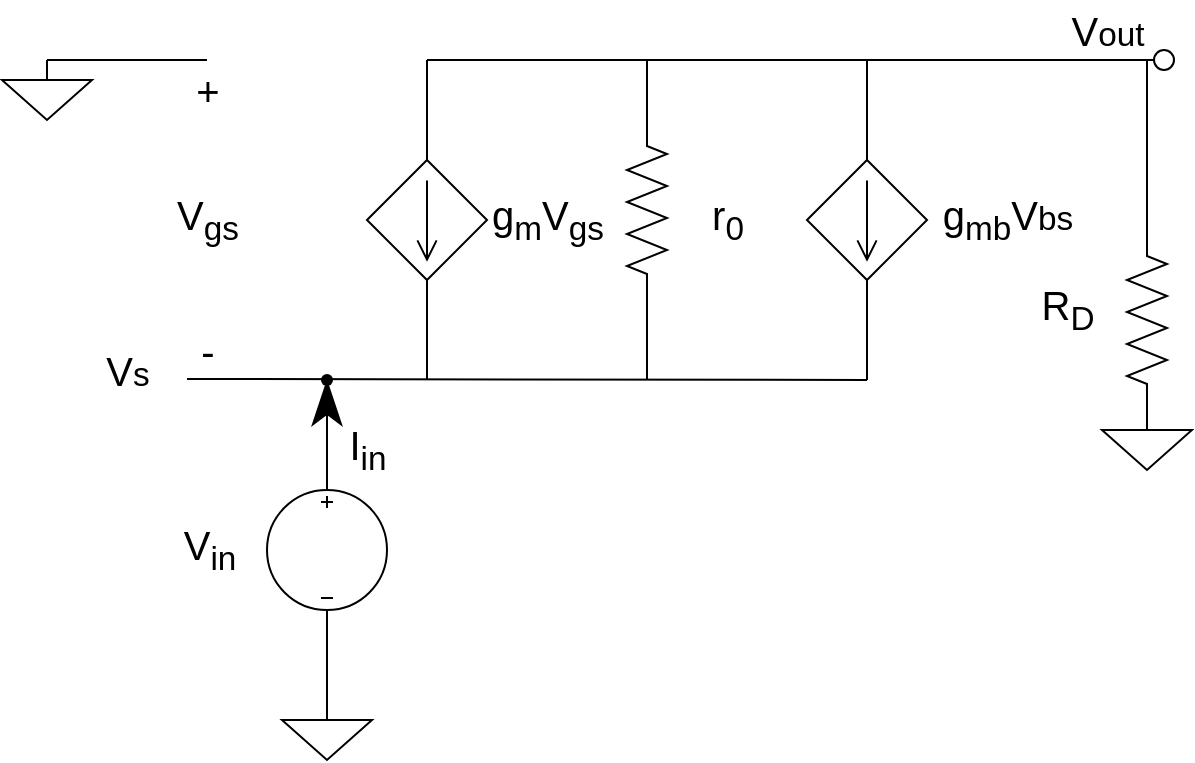 <mxfile version="24.2.5" type="device">
  <diagram name="第 1 页" id="QI6jY7boyjCARUm4adit">
    <mxGraphModel dx="545" dy="379" grid="1" gridSize="10" guides="1" tooltips="1" connect="1" arrows="1" fold="1" page="1" pageScale="1" pageWidth="827" pageHeight="1169" math="0" shadow="0">
      <root>
        <mxCell id="0" />
        <mxCell id="1" parent="0" />
        <mxCell id="A9qv87HYiuo_kU7ovvPU-1" value="" style="pointerEvents=1;verticalLabelPosition=bottom;shadow=0;dashed=0;align=center;html=1;verticalAlign=top;shape=mxgraph.electrical.signal_sources.source;aspect=fixed;points=[[0.5,0,0],[1,0.5,0],[0.5,1,0],[0,0.5,0]];elSignalType=dc2;elSourceType=dependent;" vertex="1" parent="1">
          <mxGeometry x="462.5" y="210" width="60" height="60" as="geometry" />
        </mxCell>
        <mxCell id="A9qv87HYiuo_kU7ovvPU-2" value="" style="pointerEvents=1;verticalLabelPosition=bottom;shadow=0;dashed=0;align=center;html=1;verticalAlign=top;shape=mxgraph.electrical.signal_sources.source;aspect=fixed;points=[[0.5,0,0],[1,0.5,0],[0.5,1,0],[0,0.5,0]];elSignalType=dc2;elSourceType=dependent;" vertex="1" parent="1">
          <mxGeometry x="682.5" y="210" width="60" height="60" as="geometry" />
        </mxCell>
        <mxCell id="A9qv87HYiuo_kU7ovvPU-3" value="" style="pointerEvents=1;verticalLabelPosition=bottom;shadow=0;dashed=0;align=center;html=1;verticalAlign=top;shape=mxgraph.electrical.resistors.resistor_2;rotation=90;" vertex="1" parent="1">
          <mxGeometry x="552.5" y="225" width="100" height="20" as="geometry" />
        </mxCell>
        <mxCell id="A9qv87HYiuo_kU7ovvPU-4" value="" style="pointerEvents=1;verticalLabelPosition=bottom;shadow=0;dashed=0;align=center;html=1;verticalAlign=top;shape=mxgraph.electrical.resistors.resistor_2;rotation=90;" vertex="1" parent="1">
          <mxGeometry x="802.5" y="280" width="100" height="20" as="geometry" />
        </mxCell>
        <mxCell id="A9qv87HYiuo_kU7ovvPU-6" value="" style="pointerEvents=1;verticalLabelPosition=bottom;shadow=0;dashed=0;align=center;html=1;verticalAlign=top;shape=mxgraph.electrical.signal_sources.source;aspect=fixed;points=[[0.5,0,0],[1,0.5,0],[0.5,1,0],[0,0.5,0]];elSignalType=dc3;" vertex="1" parent="1">
          <mxGeometry x="412.5" y="375" width="60" height="60" as="geometry" />
        </mxCell>
        <mxCell id="A9qv87HYiuo_kU7ovvPU-7" value="" style="pointerEvents=1;verticalLabelPosition=bottom;shadow=0;dashed=0;align=center;html=1;verticalAlign=top;shape=mxgraph.electrical.signal_sources.signal_ground;" vertex="1" parent="1">
          <mxGeometry x="420" y="480" width="45" height="30" as="geometry" />
        </mxCell>
        <mxCell id="A9qv87HYiuo_kU7ovvPU-8" value="" style="endArrow=none;html=1;strokeWidth=1;rounded=0;" edge="1" parent="1">
          <mxGeometry width="100" relative="1" as="geometry">
            <mxPoint x="372.5" y="319.5" as="sourcePoint" />
            <mxPoint x="712.5" y="320" as="targetPoint" />
          </mxGeometry>
        </mxCell>
        <mxCell id="A9qv87HYiuo_kU7ovvPU-9" value="" style="endArrow=none;html=1;strokeWidth=1;rounded=0;entryX=0.5;entryY=1;entryDx=0;entryDy=0;entryPerimeter=0;" edge="1" parent="1" target="A9qv87HYiuo_kU7ovvPU-2">
          <mxGeometry width="100" relative="1" as="geometry">
            <mxPoint x="712.5" y="320" as="sourcePoint" />
            <mxPoint x="692.5" y="300" as="targetPoint" />
          </mxGeometry>
        </mxCell>
        <mxCell id="A9qv87HYiuo_kU7ovvPU-10" value="" style="endArrow=none;html=1;strokeWidth=1;rounded=0;entryX=1;entryY=0.5;entryDx=0;entryDy=0;entryPerimeter=0;" edge="1" parent="1" target="A9qv87HYiuo_kU7ovvPU-3">
          <mxGeometry width="100" relative="1" as="geometry">
            <mxPoint x="602.5" y="320" as="sourcePoint" />
            <mxPoint x="722.5" y="280" as="targetPoint" />
          </mxGeometry>
        </mxCell>
        <mxCell id="A9qv87HYiuo_kU7ovvPU-11" value="" style="endArrow=none;html=1;strokeWidth=1;rounded=0;entryX=0.5;entryY=1;entryDx=0;entryDy=0;entryPerimeter=0;" edge="1" parent="1" target="A9qv87HYiuo_kU7ovvPU-1">
          <mxGeometry width="100" relative="1" as="geometry">
            <mxPoint x="492.5" y="320" as="sourcePoint" />
            <mxPoint x="492.3" y="275" as="targetPoint" />
          </mxGeometry>
        </mxCell>
        <mxCell id="A9qv87HYiuo_kU7ovvPU-12" value="" style="endArrow=none;html=1;strokeWidth=1;rounded=0;" edge="1" parent="1">
          <mxGeometry width="100" relative="1" as="geometry">
            <mxPoint x="492.5" y="160" as="sourcePoint" />
            <mxPoint x="862.5" y="160" as="targetPoint" />
          </mxGeometry>
        </mxCell>
        <mxCell id="A9qv87HYiuo_kU7ovvPU-13" value="" style="endArrow=none;html=1;strokeWidth=1;rounded=0;exitX=0.5;exitY=0;exitDx=0;exitDy=0;exitPerimeter=0;" edge="1" parent="1" source="A9qv87HYiuo_kU7ovvPU-1">
          <mxGeometry width="100" relative="1" as="geometry">
            <mxPoint x="502.5" y="260" as="sourcePoint" />
            <mxPoint x="492.5" y="160" as="targetPoint" />
          </mxGeometry>
        </mxCell>
        <mxCell id="A9qv87HYiuo_kU7ovvPU-14" value="" style="endArrow=none;html=1;strokeWidth=1;rounded=0;entryX=0;entryY=0.5;entryDx=0;entryDy=0;entryPerimeter=0;" edge="1" parent="1" target="A9qv87HYiuo_kU7ovvPU-3">
          <mxGeometry width="100" relative="1" as="geometry">
            <mxPoint x="602.5" y="160" as="sourcePoint" />
            <mxPoint x="602.5" y="260" as="targetPoint" />
          </mxGeometry>
        </mxCell>
        <mxCell id="A9qv87HYiuo_kU7ovvPU-15" value="" style="endArrow=none;html=1;strokeWidth=1;rounded=0;exitX=0.5;exitY=0;exitDx=0;exitDy=0;exitPerimeter=0;" edge="1" parent="1" source="A9qv87HYiuo_kU7ovvPU-2">
          <mxGeometry width="100" relative="1" as="geometry">
            <mxPoint x="722.5" y="200" as="sourcePoint" />
            <mxPoint x="712.5" y="160" as="targetPoint" />
          </mxGeometry>
        </mxCell>
        <mxCell id="A9qv87HYiuo_kU7ovvPU-16" value="" style="endArrow=none;html=1;strokeWidth=1;rounded=0;entryX=0;entryY=0.5;entryDx=0;entryDy=0;entryPerimeter=0;" edge="1" parent="1" target="A9qv87HYiuo_kU7ovvPU-4">
          <mxGeometry width="100" relative="1" as="geometry">
            <mxPoint x="852.5" y="160" as="sourcePoint" />
            <mxPoint x="822.5" y="200" as="targetPoint" />
          </mxGeometry>
        </mxCell>
        <mxCell id="A9qv87HYiuo_kU7ovvPU-17" value="" style="pointerEvents=1;verticalLabelPosition=bottom;shadow=0;dashed=0;align=center;html=1;verticalAlign=top;shape=mxgraph.electrical.signal_sources.signal_ground;" vertex="1" parent="1">
          <mxGeometry x="830" y="335" width="45" height="30" as="geometry" />
        </mxCell>
        <mxCell id="A9qv87HYiuo_kU7ovvPU-18" value="" style="endArrow=none;html=1;strokeWidth=1;rounded=0;" edge="1" parent="1">
          <mxGeometry width="100" relative="1" as="geometry">
            <mxPoint x="302.5" y="160" as="sourcePoint" />
            <mxPoint x="382.5" y="160" as="targetPoint" />
          </mxGeometry>
        </mxCell>
        <mxCell id="A9qv87HYiuo_kU7ovvPU-19" value="&lt;span style=&quot;font-size: 20px;&quot;&gt;+&lt;/span&gt;" style="text;html=1;align=center;verticalAlign=middle;whiteSpace=wrap;rounded=0;" vertex="1" parent="1">
          <mxGeometry x="352.5" y="160" width="60" height="30" as="geometry" />
        </mxCell>
        <mxCell id="A9qv87HYiuo_kU7ovvPU-20" value="&lt;span style=&quot;font-size: 20px;&quot;&gt;-&lt;/span&gt;&lt;span style=&quot;color: rgba(0, 0, 0, 0); font-family: monospace; font-size: 0px; text-align: start; text-wrap: nowrap;&quot;&gt;%3CmxGraphModel%3E%3Croot%3E%3CmxCell%20id%3D%220%22%2F%3E%3CmxCell%20id%3D%221%22%20parent%3D%220%22%2F%3E%3CmxCell%20id%3D%222%22%20value%3D%22%26lt%3Bspan%20style%3D%26quot%3Bfont-size%3A%2020px%3B%26quot%3B%26gt%3B%2B%26lt%3B%2Fspan%26gt%3B%22%20style%3D%22text%3Bhtml%3D1%3Balign%3Dcenter%3BverticalAlign%3Dmiddle%3BwhiteSpace%3Dwrap%3Brounded%3D0%3B%22%20vertex%3D%221%22%20parent%3D%221%22%3E%3CmxGeometry%20x%3D%22490%22%20y%3D%22160%22%20width%3D%2260%22%20height%3D%2230%22%20as%3D%22geometry%22%2F%3E%3C%2FmxCell%3E%3C%2Froot%3E%3C%2FmxGraphModel%3E&lt;/span&gt;" style="text;html=1;align=center;verticalAlign=middle;whiteSpace=wrap;rounded=0;" vertex="1" parent="1">
          <mxGeometry x="352.5" y="290" width="60" height="30" as="geometry" />
        </mxCell>
        <mxCell id="A9qv87HYiuo_kU7ovvPU-21" value="&lt;span style=&quot;font-size: 20px;&quot;&gt;V&lt;sub&gt;gs&lt;/sub&gt;&lt;/span&gt;" style="text;html=1;align=center;verticalAlign=middle;whiteSpace=wrap;rounded=0;" vertex="1" parent="1">
          <mxGeometry x="352.5" y="225" width="60" height="30" as="geometry" />
        </mxCell>
        <mxCell id="A9qv87HYiuo_kU7ovvPU-22" value="" style="pointerEvents=1;verticalLabelPosition=bottom;shadow=0;dashed=0;align=center;html=1;verticalAlign=top;shape=mxgraph.electrical.signal_sources.signal_ground;" vertex="1" parent="1">
          <mxGeometry x="280" y="160" width="45" height="30" as="geometry" />
        </mxCell>
        <mxCell id="A9qv87HYiuo_kU7ovvPU-24" value="&lt;span style=&quot;font-size: 20px;&quot;&gt;V&lt;sub&gt;in&lt;/sub&gt;&lt;/span&gt;" style="text;html=1;align=center;verticalAlign=middle;whiteSpace=wrap;rounded=0;" vertex="1" parent="1">
          <mxGeometry x="354" y="390" width="60" height="30" as="geometry" />
        </mxCell>
        <mxCell id="A9qv87HYiuo_kU7ovvPU-25" value="&lt;font style=&quot;font-size: 20px;&quot;&gt;g&lt;sub&gt;m&lt;/sub&gt;V&lt;sub&gt;gs&lt;/sub&gt;&lt;/font&gt;" style="text;html=1;align=center;verticalAlign=middle;whiteSpace=wrap;rounded=0;" vertex="1" parent="1">
          <mxGeometry x="522.5" y="225" width="60" height="30" as="geometry" />
        </mxCell>
        <mxCell id="A9qv87HYiuo_kU7ovvPU-26" value="&lt;span style=&quot;font-size: 20px;&quot;&gt;r&lt;sub&gt;0&lt;/sub&gt;&lt;/span&gt;" style="text;html=1;align=center;verticalAlign=middle;whiteSpace=wrap;rounded=0;" vertex="1" parent="1">
          <mxGeometry x="612.5" y="225" width="60" height="30" as="geometry" />
        </mxCell>
        <mxCell id="A9qv87HYiuo_kU7ovvPU-27" value="&lt;font style=&quot;font-size: 20px;&quot;&gt;g&lt;sub&gt;mb&lt;/sub&gt;V&lt;/font&gt;&lt;font style=&quot;font-size: 16.667px;&quot;&gt;bs&lt;/font&gt;" style="text;html=1;align=center;verticalAlign=middle;whiteSpace=wrap;rounded=0;" vertex="1" parent="1">
          <mxGeometry x="752.5" y="225" width="60" height="30" as="geometry" />
        </mxCell>
        <mxCell id="A9qv87HYiuo_kU7ovvPU-28" value="&lt;span style=&quot;font-size: 20px;&quot;&gt;R&lt;sub&gt;D&lt;/sub&gt;&lt;/span&gt;" style="text;html=1;align=center;verticalAlign=middle;whiteSpace=wrap;rounded=0;" vertex="1" parent="1">
          <mxGeometry x="782.5" y="270" width="60" height="30" as="geometry" />
        </mxCell>
        <mxCell id="A9qv87HYiuo_kU7ovvPU-29" value="&lt;span style=&quot;font-size: 20px;&quot;&gt;V&lt;/span&gt;&lt;span style=&quot;font-size: 16.667px;&quot;&gt;s&lt;/span&gt;" style="text;html=1;align=center;verticalAlign=middle;whiteSpace=wrap;rounded=0;" vertex="1" parent="1">
          <mxGeometry x="312.5" y="300" width="60" height="30" as="geometry" />
        </mxCell>
        <mxCell id="A9qv87HYiuo_kU7ovvPU-30" value="&lt;font style=&quot;font-size: 20px;&quot;&gt;V&lt;/font&gt;&lt;font style=&quot;font-size: 16.667px;&quot;&gt;out&lt;/font&gt;" style="text;html=1;align=center;verticalAlign=middle;whiteSpace=wrap;rounded=0;" vertex="1" parent="1">
          <mxGeometry x="802.5" y="130" width="60" height="30" as="geometry" />
        </mxCell>
        <mxCell id="A9qv87HYiuo_kU7ovvPU-31" value="" style="verticalLabelPosition=bottom;shadow=0;dashed=0;align=center;html=1;verticalAlign=top;strokeWidth=1;shape=ellipse;" vertex="1" parent="1">
          <mxGeometry x="856" y="155" width="10" height="10" as="geometry" />
        </mxCell>
        <mxCell id="A9qv87HYiuo_kU7ovvPU-32" value="" style="shape=waypoint;sketch=0;fillStyle=solid;size=6;pointerEvents=1;points=[];fillColor=none;resizable=0;rotatable=0;perimeter=centerPerimeter;snapToPoint=1;" vertex="1" parent="1">
          <mxGeometry x="432.5" y="310" width="20" height="20" as="geometry" />
        </mxCell>
        <mxCell id="A9qv87HYiuo_kU7ovvPU-33" value="" style="endArrow=none;html=1;strokeWidth=1;rounded=0;exitX=0.5;exitY=1;exitDx=0;exitDy=0;exitPerimeter=0;entryX=0.5;entryY=0;entryDx=0;entryDy=0;entryPerimeter=0;" edge="1" parent="1" source="A9qv87HYiuo_kU7ovvPU-6" target="A9qv87HYiuo_kU7ovvPU-7">
          <mxGeometry width="100" relative="1" as="geometry">
            <mxPoint x="600" y="340" as="sourcePoint" />
            <mxPoint x="700" y="340" as="targetPoint" />
          </mxGeometry>
        </mxCell>
        <mxCell id="A9qv87HYiuo_kU7ovvPU-34" value="" style="endArrow=classicThin;html=1;strokeWidth=1;endSize=20;rounded=0;exitX=0.5;exitY=0;exitDx=0;exitDy=0;exitPerimeter=0;" edge="1" parent="1" source="A9qv87HYiuo_kU7ovvPU-6" target="A9qv87HYiuo_kU7ovvPU-32">
          <mxGeometry width="100" relative="1" as="geometry">
            <mxPoint x="470" y="330" as="sourcePoint" />
            <mxPoint x="570" y="330" as="targetPoint" />
          </mxGeometry>
        </mxCell>
        <mxCell id="A9qv87HYiuo_kU7ovvPU-35" value="&lt;span style=&quot;font-size: 20px;&quot;&gt;I&lt;sub&gt;in&lt;/sub&gt;&lt;/span&gt;" style="text;html=1;align=center;verticalAlign=middle;whiteSpace=wrap;rounded=0;" vertex="1" parent="1">
          <mxGeometry x="432.5" y="340" width="60" height="30" as="geometry" />
        </mxCell>
      </root>
    </mxGraphModel>
  </diagram>
</mxfile>
